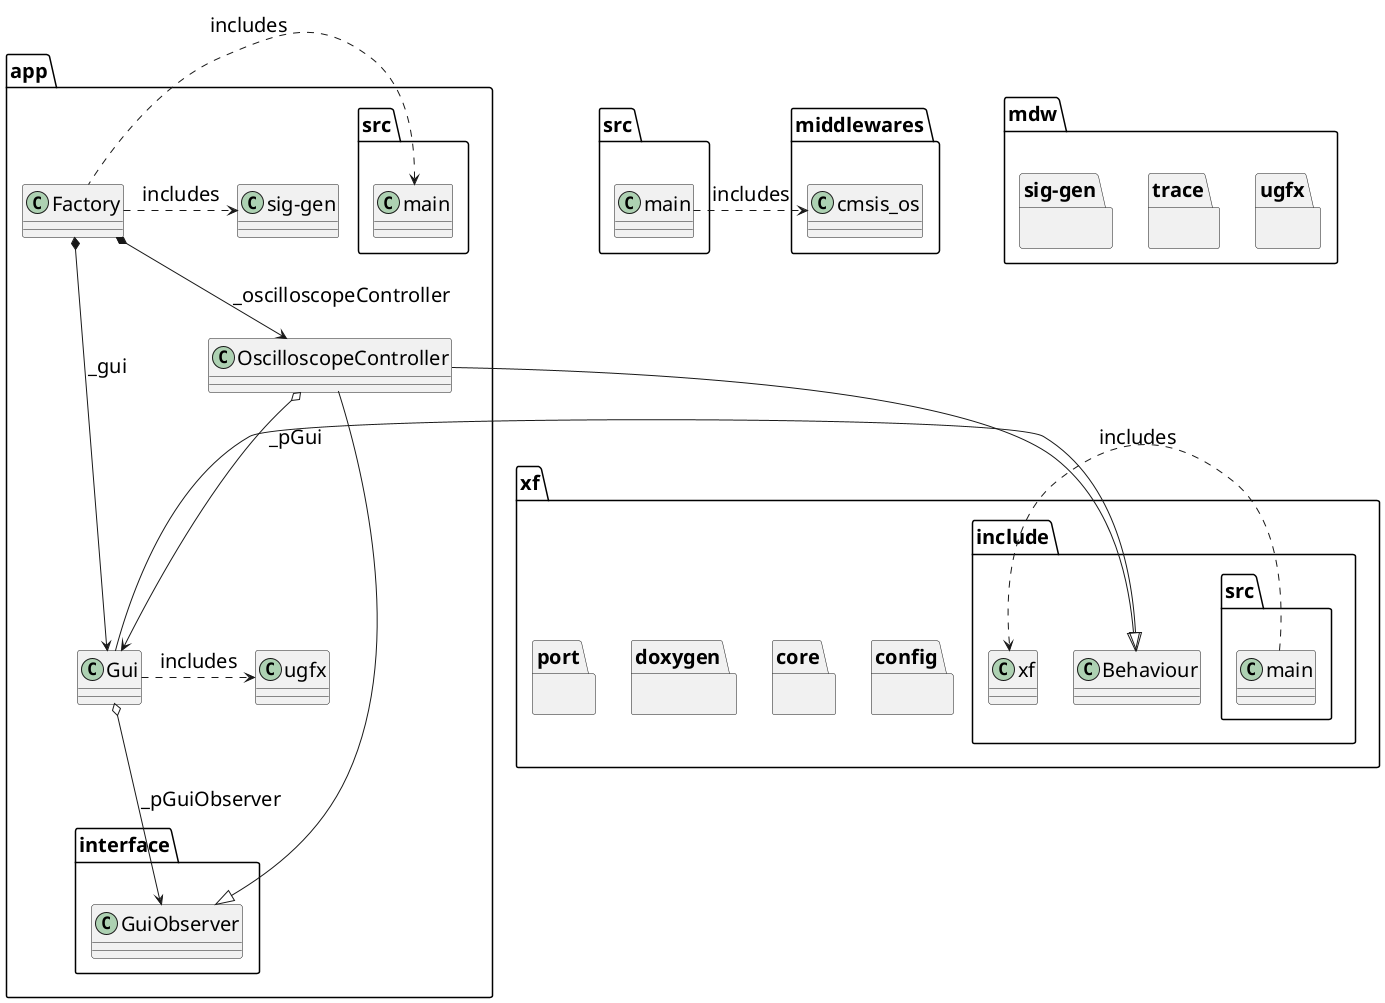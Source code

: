 @startuml
skinparam classFontSize 20
skinparam ArrowFontSize 20
skinparam packageFontSize 20
package app {
  package interface{
    class GuiObserver
  }
  class Factory
  class Gui
  class OscilloscopeController

  Factory *--> Gui:_gui
  Factory *--> OscilloscopeController:_oscilloscopeController
  Factory .> "sig-gen":includes
  OscilloscopeController o--> Gui : _pGui
  OscilloscopeController-|>GuiObserver
  Gui o--> GuiObserver:_pGuiObserver
  Gui .> "ugfx":includes
  Factory.up>src.main:includes

}

package xf {
  package config{}
  package core{}
  package doxygen{}
  package include{
  class Behaviour
  OscilloscopeController-|>Behaviour
  Gui-|>Behaviour
  class xf
  src.main.>xf:includes
  }
  package port{}
}
package src{
  class main
}

package mdw{
  package ugfx{

  }
  package trace{

  }
  package sig-gen{

  }
}
package middlewares{
 src.main.>cmsis_os:includes
}
@enduml
